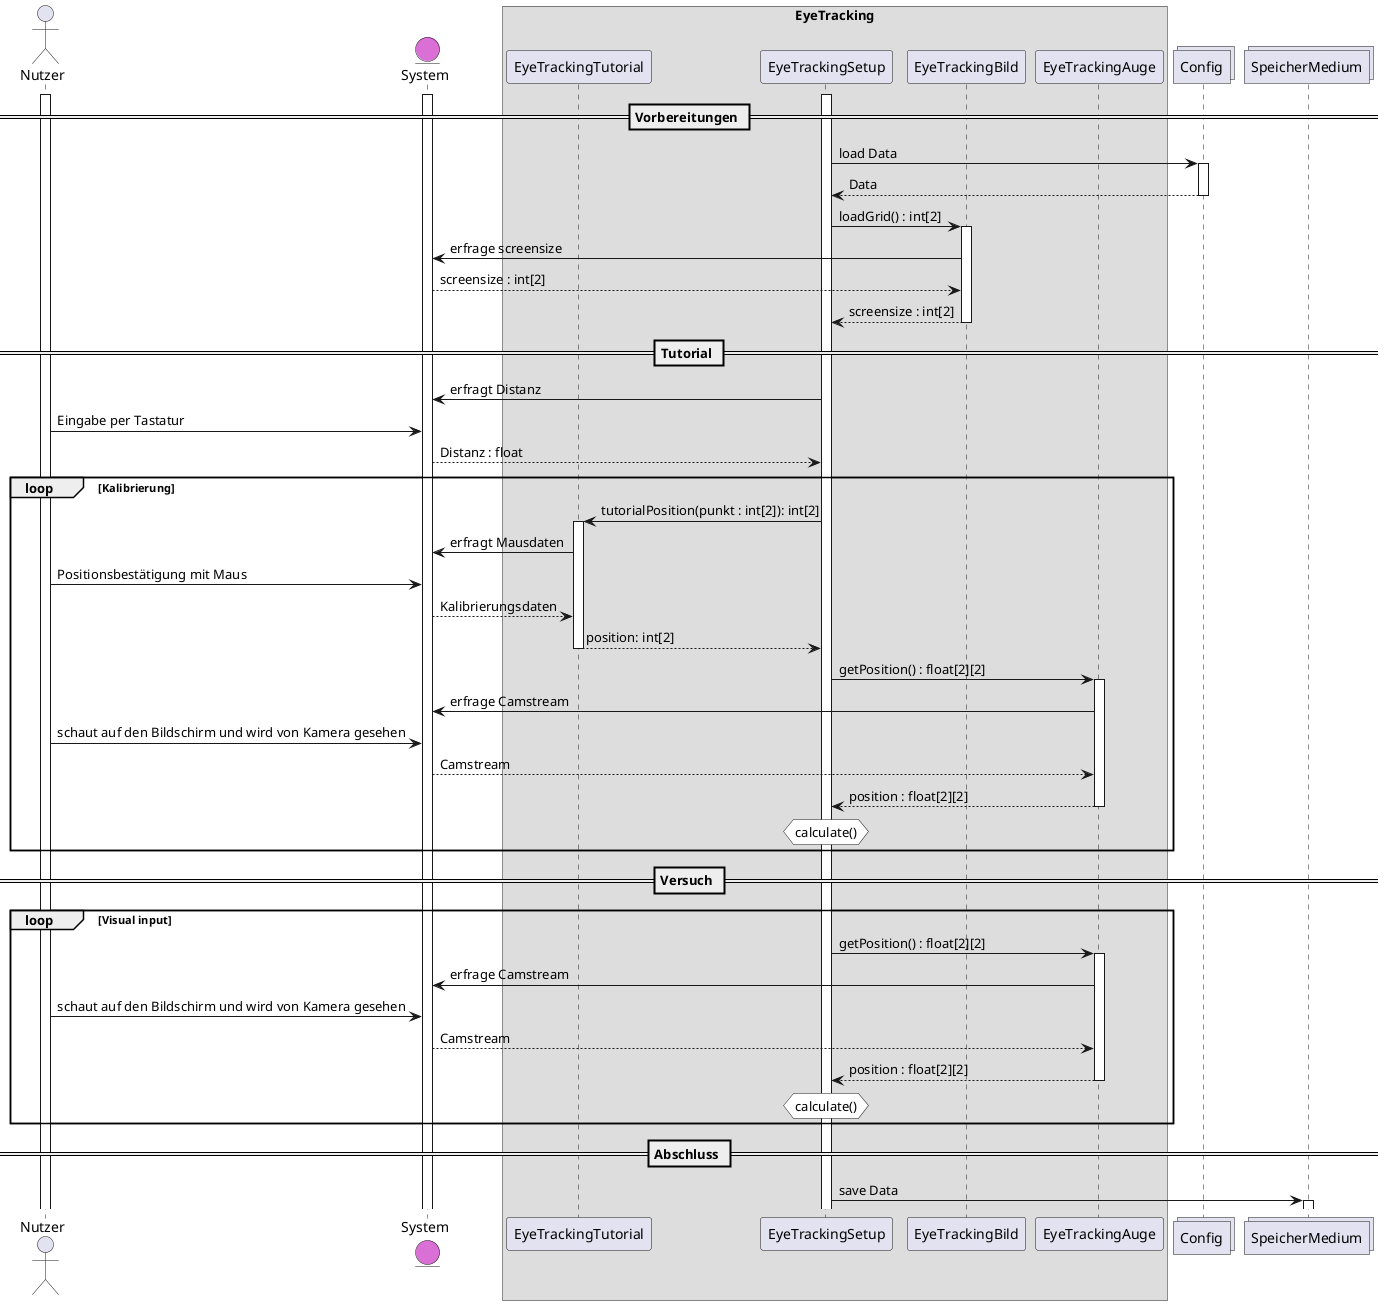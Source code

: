 @startuml {modul}
actor       Nutzer          as n
entity      System          as s    #DA70D5

box EyeTracking
participant EyeTrackingTutorial    as et
participant EyeTrackingSetup       as es
participant EyeTrackingBild        as eb
participant EyeTrackingAuge        as ea
end box

collections Config          as c
collections SpeicherMedium  as sm

== Vorbereitungen ==

activate n
activate s
activate es
es -> c : load Data
activate c
c --> es : Data
deactivate c
es -> eb : loadGrid() : int[2]
activate eb
eb -> s : erfrage screensize
s --> eb : screensize : int[2]
eb --> es : screensize : int[2]
deactivate eb

== Tutorial ==
es -> s : erfragt Distanz
n -> s : Eingabe per Tastatur
s --> es : Distanz : float
loop Kalibrierung
  es -> et : tutorialPosition(punkt : int[2]): int[2]
  activate et
  et -> s : erfragt Mausdaten
  n -> s : Positionsbestätigung mit Maus
  s --> et : Kalibrierungsdaten
  et --> es : position: int[2]
  deactivate et
  es -> ea : getPosition() : float[2][2]
  activate ea
  ea -> s : erfrage Camstream
  n -> s : schaut auf den Bildschirm und wird von Kamera gesehen 
  s --> ea : Camstream
  ea --> es : position : float[2][2]
  deactivate ea
  hnote over es #FFFFFF: calculate()
end

== Versuch ==
loop Visual input
  es -> ea : getPosition() : float[2][2]
  activate ea
  ea -> s : erfrage Camstream
  n -> s : schaut auf den Bildschirm und wird von Kamera gesehen 
  s --> ea : Camstream
  ea --> es : position : float[2][2]
  deactivate ea
  hnote over es #FFFFFF: calculate()
end

== Abschluss ==
es -> sm: save Data
activate sm

@enduml
